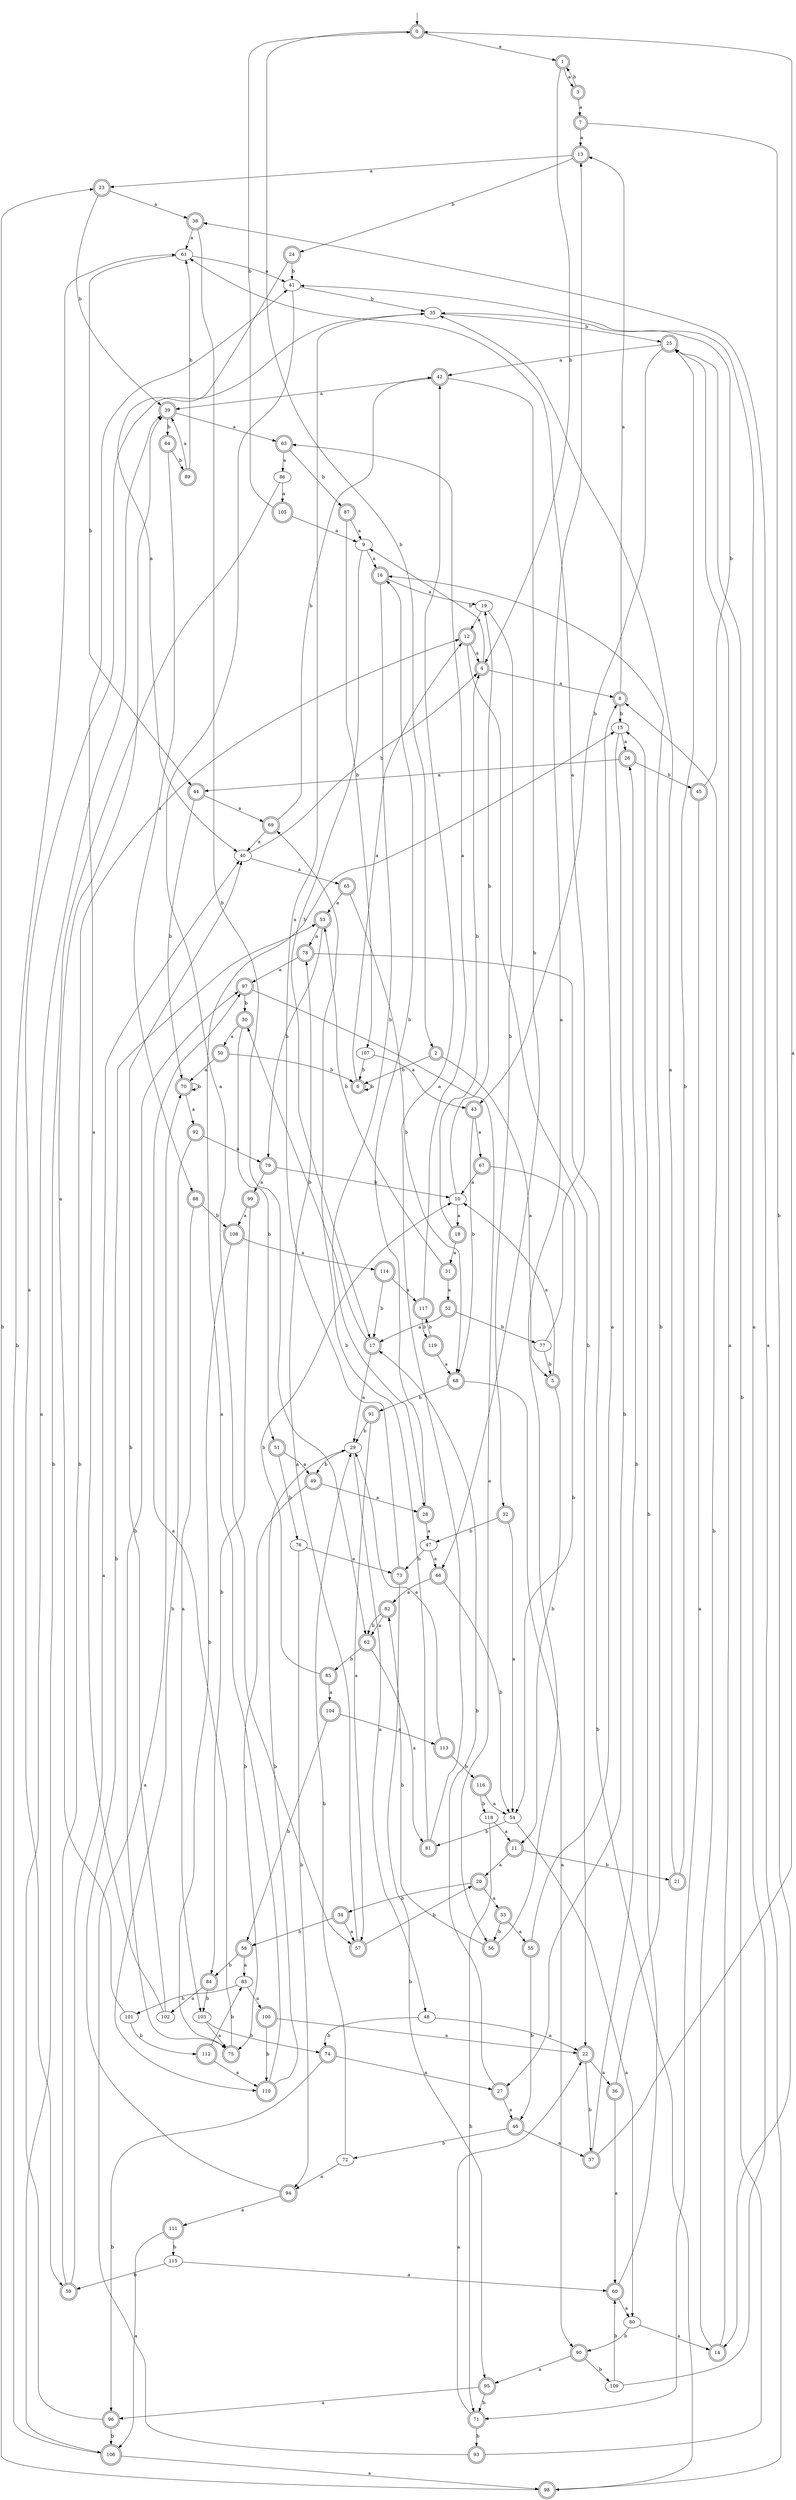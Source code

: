 digraph RandomDFA {
  __start0 [label="", shape=none];
  __start0 -> 0 [label=""];
  0 [shape=circle] [shape=doublecircle]
  0 -> 1 [label="a"]
  0 -> 2 [label="b"]
  1 [shape=doublecircle]
  1 -> 3 [label="a"]
  1 -> 4 [label="b"]
  2 [shape=doublecircle]
  2 -> 5 [label="a"]
  2 -> 6 [label="b"]
  3 [shape=doublecircle]
  3 -> 7 [label="a"]
  3 -> 1 [label="b"]
  4 [shape=doublecircle]
  4 -> 8 [label="a"]
  4 -> 9 [label="b"]
  5 [shape=doublecircle]
  5 -> 10 [label="a"]
  5 -> 11 [label="b"]
  6 [shape=doublecircle]
  6 -> 12 [label="a"]
  6 -> 6 [label="b"]
  7 [shape=doublecircle]
  7 -> 13 [label="a"]
  7 -> 14 [label="b"]
  8 [shape=doublecircle]
  8 -> 13 [label="a"]
  8 -> 15 [label="b"]
  9
  9 -> 16 [label="a"]
  9 -> 17 [label="b"]
  10
  10 -> 18 [label="a"]
  10 -> 19 [label="b"]
  11 [shape=doublecircle]
  11 -> 20 [label="a"]
  11 -> 21 [label="b"]
  12 [shape=doublecircle]
  12 -> 4 [label="a"]
  12 -> 22 [label="b"]
  13 [shape=doublecircle]
  13 -> 23 [label="a"]
  13 -> 24 [label="b"]
  14 [shape=doublecircle]
  14 -> 25 [label="a"]
  14 -> 8 [label="b"]
  15
  15 -> 26 [label="a"]
  15 -> 27 [label="b"]
  16 [shape=doublecircle]
  16 -> 19 [label="a"]
  16 -> 28 [label="b"]
  17 [shape=doublecircle]
  17 -> 29 [label="a"]
  17 -> 30 [label="b"]
  18 [shape=doublecircle]
  18 -> 31 [label="a"]
  18 -> 4 [label="b"]
  19
  19 -> 12 [label="a"]
  19 -> 32 [label="b"]
  20 [shape=doublecircle]
  20 -> 33 [label="a"]
  20 -> 34 [label="b"]
  21 [shape=doublecircle]
  21 -> 35 [label="a"]
  21 -> 25 [label="b"]
  22 [shape=doublecircle]
  22 -> 36 [label="a"]
  22 -> 37 [label="b"]
  23 [shape=doublecircle]
  23 -> 38 [label="a"]
  23 -> 39 [label="b"]
  24 [shape=doublecircle]
  24 -> 40 [label="a"]
  24 -> 41 [label="b"]
  25 [shape=doublecircle]
  25 -> 42 [label="a"]
  25 -> 43 [label="b"]
  26 [shape=doublecircle]
  26 -> 44 [label="a"]
  26 -> 45 [label="b"]
  27 [shape=doublecircle]
  27 -> 46 [label="a"]
  27 -> 17 [label="b"]
  28 [shape=doublecircle]
  28 -> 47 [label="a"]
  28 -> 16 [label="b"]
  29
  29 -> 48 [label="a"]
  29 -> 49 [label="b"]
  30 [shape=doublecircle]
  30 -> 50 [label="a"]
  30 -> 51 [label="b"]
  31 [shape=doublecircle]
  31 -> 52 [label="a"]
  31 -> 53 [label="b"]
  32 [shape=doublecircle]
  32 -> 54 [label="a"]
  32 -> 47 [label="b"]
  33 [shape=doublecircle]
  33 -> 55 [label="a"]
  33 -> 56 [label="b"]
  34 [shape=doublecircle]
  34 -> 57 [label="a"]
  34 -> 58 [label="b"]
  35
  35 -> 59 [label="a"]
  35 -> 25 [label="b"]
  36 [shape=doublecircle]
  36 -> 60 [label="a"]
  36 -> 16 [label="b"]
  37 [shape=doublecircle]
  37 -> 0 [label="a"]
  37 -> 26 [label="b"]
  38 [shape=doublecircle]
  38 -> 61 [label="a"]
  38 -> 62 [label="b"]
  39 [shape=doublecircle]
  39 -> 63 [label="a"]
  39 -> 64 [label="b"]
  40
  40 -> 65 [label="a"]
  40 -> 4 [label="b"]
  41
  41 -> 57 [label="a"]
  41 -> 35 [label="b"]
  42 [shape=doublecircle]
  42 -> 39 [label="a"]
  42 -> 66 [label="b"]
  43 [shape=doublecircle]
  43 -> 67 [label="a"]
  43 -> 68 [label="b"]
  44 [shape=doublecircle]
  44 -> 69 [label="a"]
  44 -> 70 [label="b"]
  45 [shape=doublecircle]
  45 -> 71 [label="a"]
  45 -> 35 [label="b"]
  46 [shape=doublecircle]
  46 -> 37 [label="a"]
  46 -> 72 [label="b"]
  47
  47 -> 66 [label="a"]
  47 -> 73 [label="b"]
  48
  48 -> 22 [label="a"]
  48 -> 74 [label="b"]
  49 [shape=doublecircle]
  49 -> 28 [label="a"]
  49 -> 75 [label="b"]
  50 [shape=doublecircle]
  50 -> 70 [label="a"]
  50 -> 6 [label="b"]
  51 [shape=doublecircle]
  51 -> 49 [label="a"]
  51 -> 76 [label="b"]
  52 [shape=doublecircle]
  52 -> 17 [label="a"]
  52 -> 77 [label="b"]
  53 [shape=doublecircle]
  53 -> 78 [label="a"]
  53 -> 79 [label="b"]
  54
  54 -> 80 [label="a"]
  54 -> 81 [label="b"]
  55 [shape=doublecircle]
  55 -> 8 [label="a"]
  55 -> 46 [label="b"]
  56 [shape=doublecircle]
  56 -> 13 [label="a"]
  56 -> 82 [label="b"]
  57 [shape=doublecircle]
  57 -> 78 [label="a"]
  57 -> 20 [label="b"]
  58 [shape=doublecircle]
  58 -> 83 [label="a"]
  58 -> 84 [label="b"]
  59 [shape=doublecircle]
  59 -> 40 [label="a"]
  59 -> 12 [label="b"]
  60 [shape=doublecircle]
  60 -> 80 [label="a"]
  60 -> 15 [label="b"]
  61
  61 -> 41 [label="a"]
  61 -> 44 [label="b"]
  62 [shape=doublecircle]
  62 -> 81 [label="a"]
  62 -> 85 [label="b"]
  63 [shape=doublecircle]
  63 -> 86 [label="a"]
  63 -> 87 [label="b"]
  64 [shape=doublecircle]
  64 -> 88 [label="a"]
  64 -> 89 [label="b"]
  65 [shape=doublecircle]
  65 -> 53 [label="a"]
  65 -> 68 [label="b"]
  66 [shape=doublecircle]
  66 -> 82 [label="a"]
  66 -> 54 [label="b"]
  67 [shape=doublecircle]
  67 -> 10 [label="a"]
  67 -> 54 [label="b"]
  68 [shape=doublecircle]
  68 -> 90 [label="a"]
  68 -> 91 [label="b"]
  69 [shape=doublecircle]
  69 -> 40 [label="a"]
  69 -> 42 [label="b"]
  70 [shape=doublecircle]
  70 -> 92 [label="a"]
  70 -> 70 [label="b"]
  71 [shape=doublecircle]
  71 -> 22 [label="a"]
  71 -> 93 [label="b"]
  72
  72 -> 94 [label="a"]
  72 -> 29 [label="b"]
  73 [shape=doublecircle]
  73 -> 35 [label="a"]
  73 -> 95 [label="b"]
  74 [shape=doublecircle]
  74 -> 27 [label="a"]
  74 -> 96 [label="b"]
  75 [shape=doublecircle]
  75 -> 97 [label="a"]
  75 -> 97 [label="b"]
  76
  76 -> 73 [label="a"]
  76 -> 94 [label="b"]
  77
  77 -> 61 [label="a"]
  77 -> 5 [label="b"]
  78 [shape=doublecircle]
  78 -> 97 [label="a"]
  78 -> 98 [label="b"]
  79 [shape=doublecircle]
  79 -> 99 [label="a"]
  79 -> 10 [label="b"]
  80
  80 -> 14 [label="a"]
  80 -> 90 [label="b"]
  81 [shape=doublecircle]
  81 -> 42 [label="a"]
  81 -> 69 [label="b"]
  82 [shape=doublecircle]
  82 -> 62 [label="a"]
  82 -> 62 [label="b"]
  83
  83 -> 100 [label="a"]
  83 -> 101 [label="b"]
  84 [shape=doublecircle]
  84 -> 102 [label="a"]
  84 -> 103 [label="b"]
  85 [shape=doublecircle]
  85 -> 104 [label="a"]
  85 -> 10 [label="b"]
  86
  86 -> 105 [label="a"]
  86 -> 106 [label="b"]
  87 [shape=doublecircle]
  87 -> 9 [label="a"]
  87 -> 107 [label="b"]
  88 [shape=doublecircle]
  88 -> 103 [label="a"]
  88 -> 108 [label="b"]
  89 [shape=doublecircle]
  89 -> 39 [label="a"]
  89 -> 61 [label="b"]
  90 [shape=doublecircle]
  90 -> 95 [label="a"]
  90 -> 109 [label="b"]
  91 [shape=doublecircle]
  91 -> 57 [label="a"]
  91 -> 29 [label="b"]
  92 [shape=doublecircle]
  92 -> 79 [label="a"]
  92 -> 110 [label="b"]
  93 [shape=doublecircle]
  93 -> 70 [label="a"]
  93 -> 25 [label="b"]
  94 [shape=doublecircle]
  94 -> 111 [label="a"]
  94 -> 53 [label="b"]
  95 [shape=doublecircle]
  95 -> 96 [label="a"]
  95 -> 71 [label="b"]
  96 [shape=doublecircle]
  96 -> 39 [label="a"]
  96 -> 106 [label="b"]
  97 [shape=doublecircle]
  97 -> 56 [label="a"]
  97 -> 30 [label="b"]
  98 [shape=doublecircle]
  98 -> 38 [label="a"]
  98 -> 23 [label="b"]
  99 [shape=doublecircle]
  99 -> 108 [label="a"]
  99 -> 84 [label="b"]
  100 [shape=doublecircle]
  100 -> 22 [label="a"]
  100 -> 110 [label="b"]
  101
  101 -> 39 [label="a"]
  101 -> 112 [label="b"]
  102
  102 -> 41 [label="a"]
  102 -> 40 [label="b"]
  103
  103 -> 75 [label="a"]
  103 -> 74 [label="b"]
  104 [shape=doublecircle]
  104 -> 113 [label="a"]
  104 -> 58 [label="b"]
  105 [shape=doublecircle]
  105 -> 9 [label="a"]
  105 -> 0 [label="b"]
  106 [shape=doublecircle]
  106 -> 98 [label="a"]
  106 -> 61 [label="b"]
  107
  107 -> 43 [label="a"]
  107 -> 6 [label="b"]
  108 [shape=doublecircle]
  108 -> 114 [label="a"]
  108 -> 75 [label="b"]
  109
  109 -> 41 [label="a"]
  109 -> 60 [label="b"]
  110 [shape=doublecircle]
  110 -> 15 [label="a"]
  110 -> 29 [label="b"]
  111 [shape=doublecircle]
  111 -> 106 [label="a"]
  111 -> 115 [label="b"]
  112 [shape=doublecircle]
  112 -> 110 [label="a"]
  112 -> 83 [label="b"]
  113 [shape=doublecircle]
  113 -> 29 [label="a"]
  113 -> 116 [label="b"]
  114 [shape=doublecircle]
  114 -> 117 [label="a"]
  114 -> 17 [label="b"]
  115
  115 -> 60 [label="a"]
  115 -> 59 [label="b"]
  116 [shape=doublecircle]
  116 -> 54 [label="a"]
  116 -> 118 [label="b"]
  117 [shape=doublecircle]
  117 -> 63 [label="a"]
  117 -> 119 [label="b"]
  118
  118 -> 11 [label="a"]
  118 -> 71 [label="b"]
  119 [shape=doublecircle]
  119 -> 68 [label="a"]
  119 -> 117 [label="b"]
}
